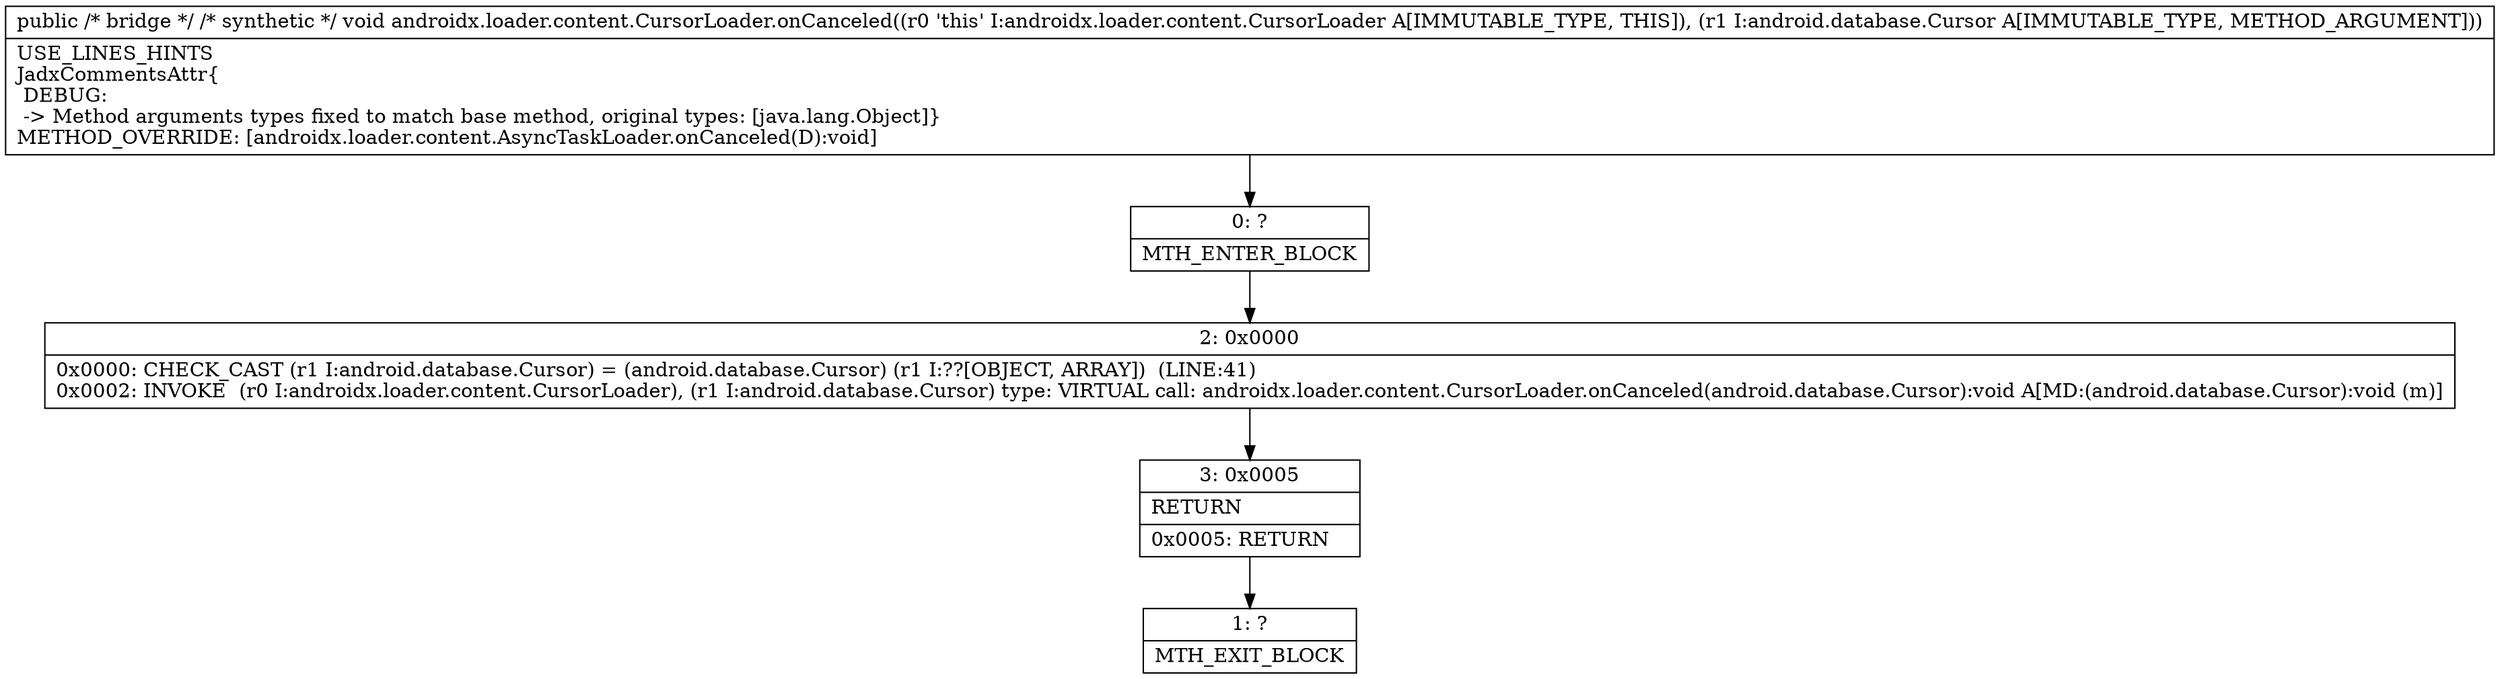 digraph "CFG forandroidx.loader.content.CursorLoader.onCanceled(Ljava\/lang\/Object;)V" {
Node_0 [shape=record,label="{0\:\ ?|MTH_ENTER_BLOCK\l}"];
Node_2 [shape=record,label="{2\:\ 0x0000|0x0000: CHECK_CAST (r1 I:android.database.Cursor) = (android.database.Cursor) (r1 I:??[OBJECT, ARRAY])  (LINE:41)\l0x0002: INVOKE  (r0 I:androidx.loader.content.CursorLoader), (r1 I:android.database.Cursor) type: VIRTUAL call: androidx.loader.content.CursorLoader.onCanceled(android.database.Cursor):void A[MD:(android.database.Cursor):void (m)]\l}"];
Node_3 [shape=record,label="{3\:\ 0x0005|RETURN\l|0x0005: RETURN   \l}"];
Node_1 [shape=record,label="{1\:\ ?|MTH_EXIT_BLOCK\l}"];
MethodNode[shape=record,label="{public \/* bridge *\/ \/* synthetic *\/ void androidx.loader.content.CursorLoader.onCanceled((r0 'this' I:androidx.loader.content.CursorLoader A[IMMUTABLE_TYPE, THIS]), (r1 I:android.database.Cursor A[IMMUTABLE_TYPE, METHOD_ARGUMENT]))  | USE_LINES_HINTS\lJadxCommentsAttr\{\l DEBUG: \l \-\> Method arguments types fixed to match base method, original types: [java.lang.Object]\}\lMETHOD_OVERRIDE: [androidx.loader.content.AsyncTaskLoader.onCanceled(D):void]\l}"];
MethodNode -> Node_0;Node_0 -> Node_2;
Node_2 -> Node_3;
Node_3 -> Node_1;
}

